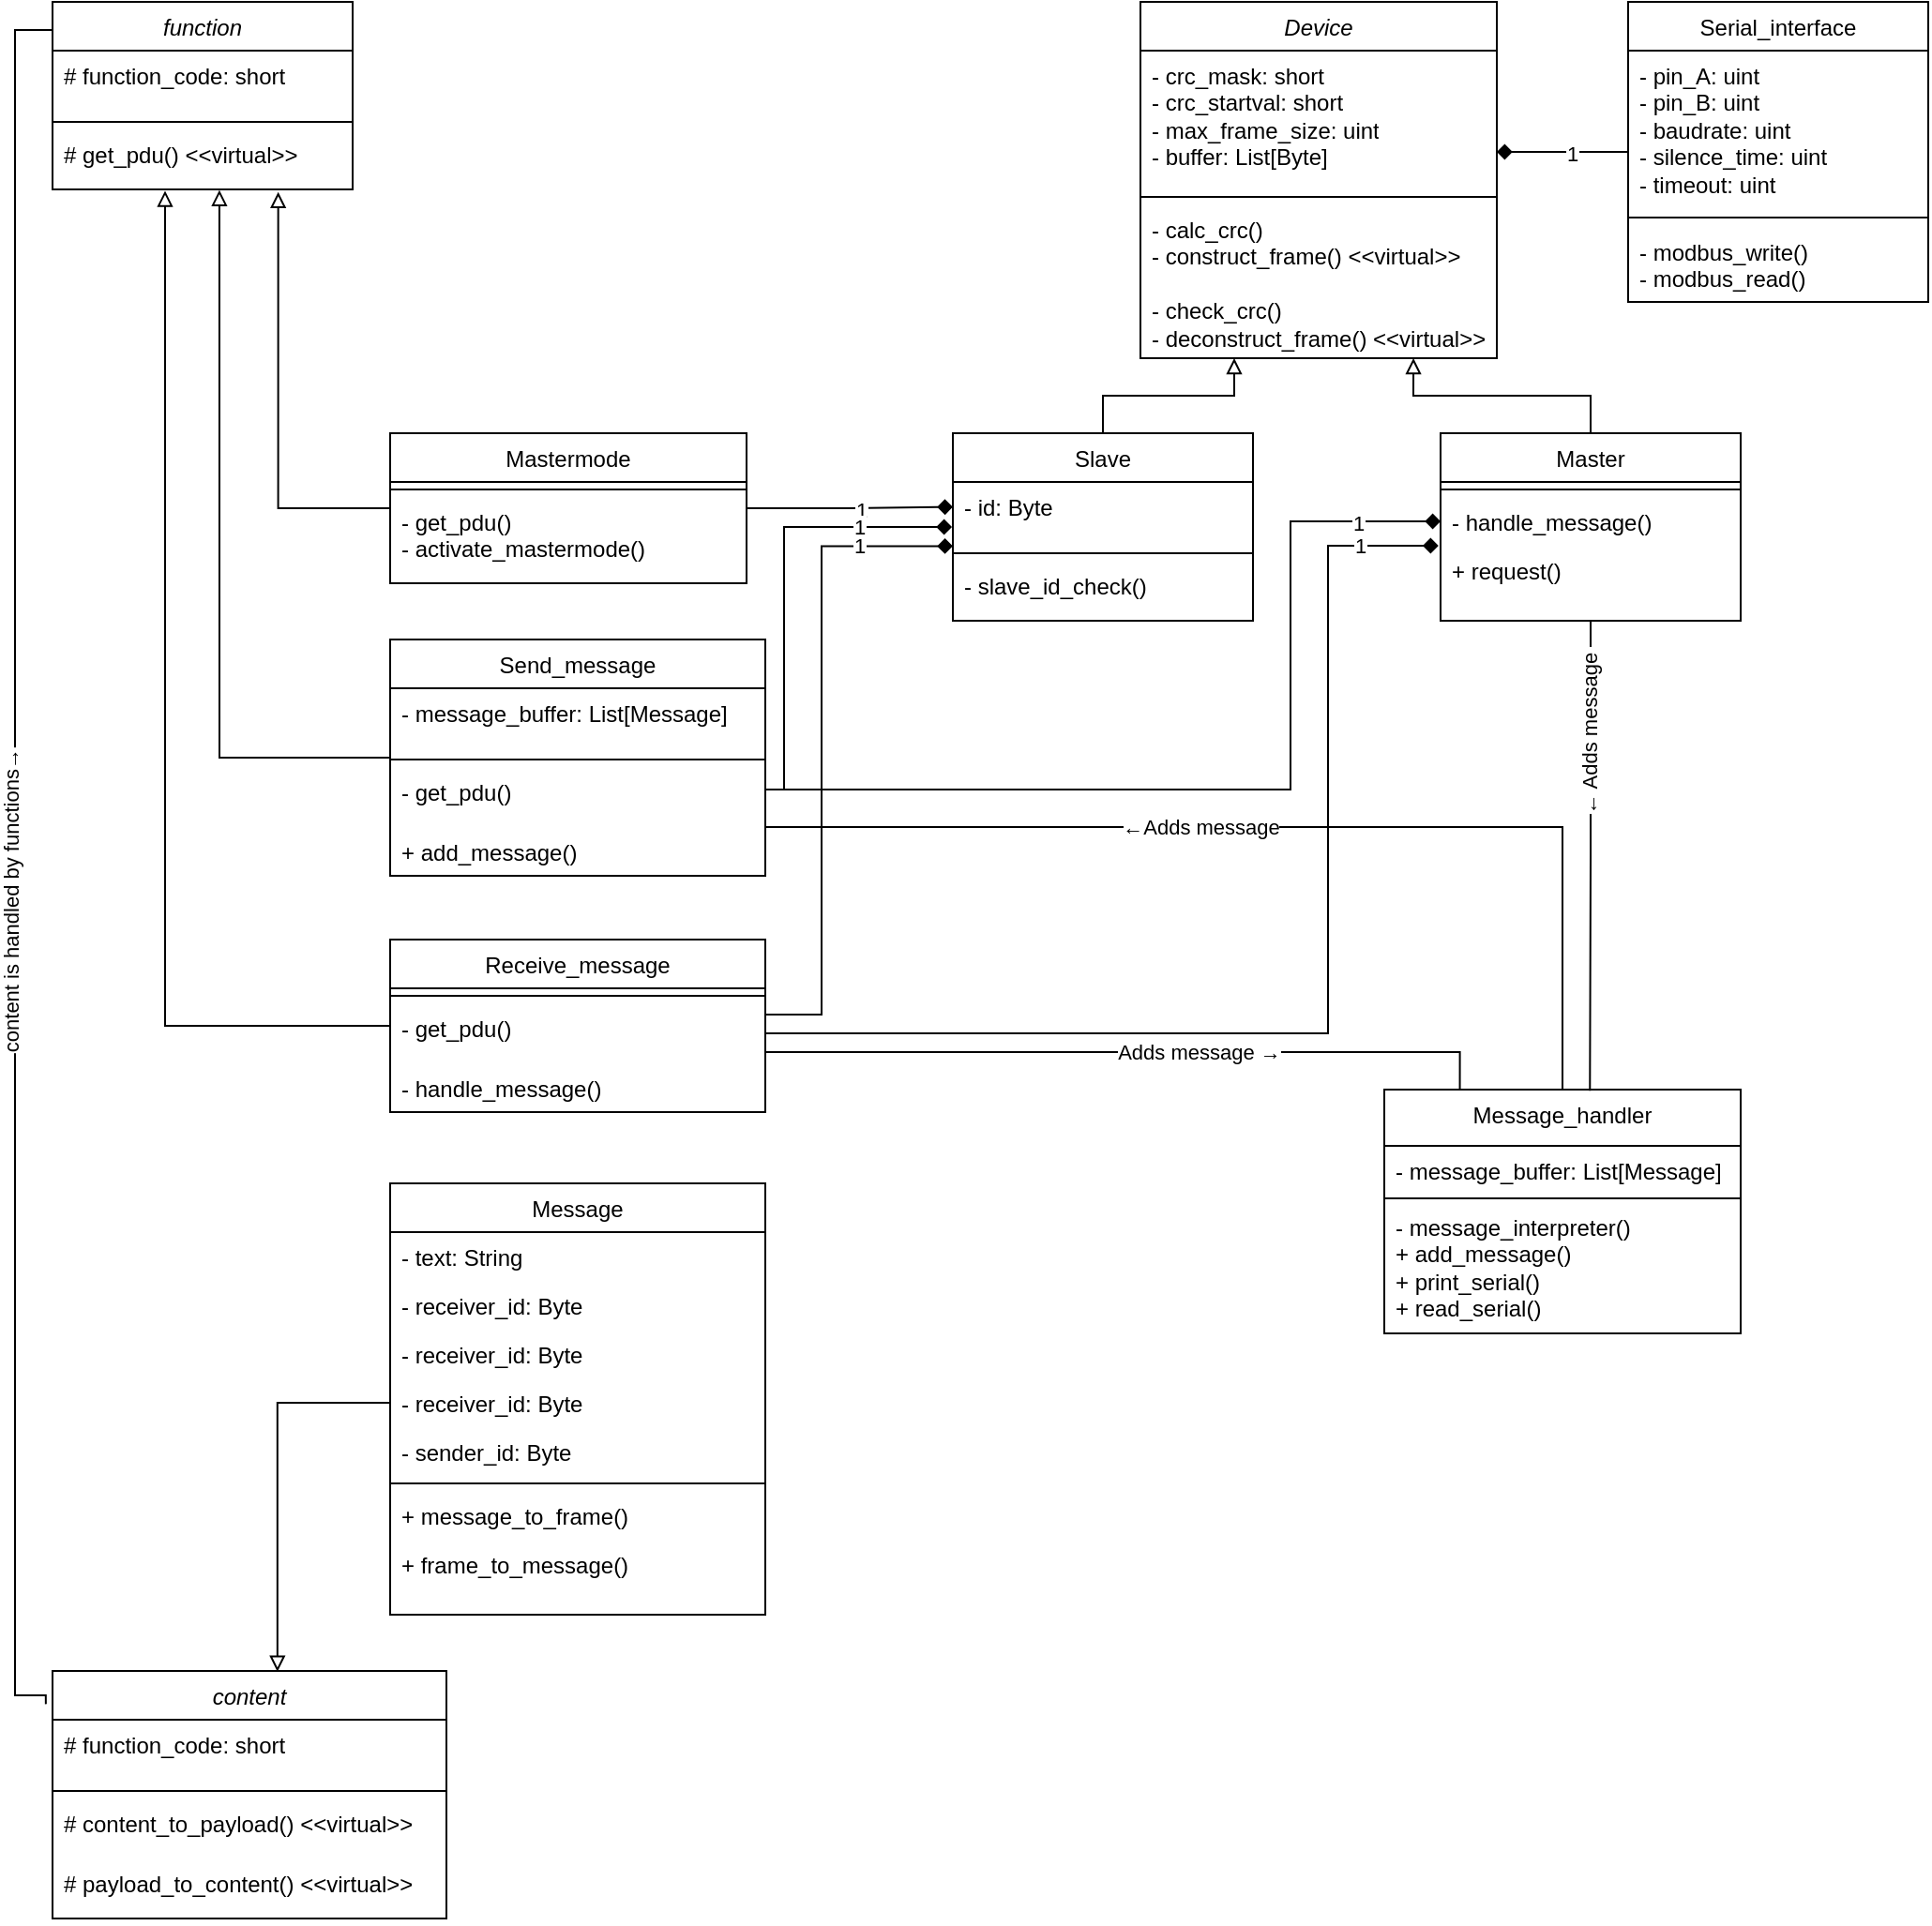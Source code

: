 <mxfile version="24.5.2" type="github">
  <diagram id="C5RBs43oDa-KdzZeNtuy" name="Page-1">
    <mxGraphModel dx="1035" dy="670" grid="1" gridSize="10" guides="1" tooltips="1" connect="1" arrows="1" fold="1" page="1" pageScale="1" pageWidth="3300" pageHeight="4681" math="0" shadow="0">
      <root>
        <mxCell id="WIyWlLk6GJQsqaUBKTNV-0" />
        <mxCell id="WIyWlLk6GJQsqaUBKTNV-1" parent="WIyWlLk6GJQsqaUBKTNV-0" />
        <mxCell id="0T1XnAhTBll2UU8GzCWv-0" value="&lt;span style=&quot;font-weight: normal;&quot;&gt;&lt;i&gt;Device&lt;/i&gt;&lt;/span&gt;" style="swimlane;fontStyle=1;align=center;verticalAlign=top;childLayout=stackLayout;horizontal=1;startSize=26;horizontalStack=0;resizeParent=1;resizeParentMax=0;resizeLast=0;collapsible=1;marginBottom=0;whiteSpace=wrap;html=1;" parent="WIyWlLk6GJQsqaUBKTNV-1" vertex="1">
          <mxGeometry x="710" y="100" width="190" height="190" as="geometry" />
        </mxCell>
        <mxCell id="0T1XnAhTBll2UU8GzCWv-1" value="- crc_mask: short&lt;div&gt;- crc_startval: short&lt;/div&gt;&lt;div&gt;- max_frame_size: uint&lt;/div&gt;&lt;div&gt;- buffer: List[Byte]&lt;/div&gt;" style="text;strokeColor=none;fillColor=none;align=left;verticalAlign=top;spacingLeft=4;spacingRight=4;overflow=hidden;rotatable=0;points=[[0,0.5],[1,0.5]];portConstraint=eastwest;whiteSpace=wrap;html=1;" parent="0T1XnAhTBll2UU8GzCWv-0" vertex="1">
          <mxGeometry y="26" width="190" height="74" as="geometry" />
        </mxCell>
        <mxCell id="0T1XnAhTBll2UU8GzCWv-2" value="" style="line;strokeWidth=1;fillColor=none;align=left;verticalAlign=middle;spacingTop=-1;spacingLeft=3;spacingRight=3;rotatable=0;labelPosition=right;points=[];portConstraint=eastwest;strokeColor=inherit;" parent="0T1XnAhTBll2UU8GzCWv-0" vertex="1">
          <mxGeometry y="100" width="190" height="8" as="geometry" />
        </mxCell>
        <mxCell id="0T1XnAhTBll2UU8GzCWv-3" value="- calc_crc()&lt;div&gt;- construct_frame() &amp;lt;&amp;lt;virtual&amp;gt;&amp;gt;&lt;br&gt;&lt;/div&gt;&lt;div&gt;&lt;br&gt;&lt;/div&gt;&lt;div&gt;&lt;div&gt;- check_crc()&lt;/div&gt;&lt;div&gt;&lt;div&gt;- deconstruct_frame() &amp;lt;&amp;lt;virtual&amp;gt;&amp;gt;&lt;/div&gt;&lt;/div&gt;&lt;/div&gt;" style="text;strokeColor=none;fillColor=none;align=left;verticalAlign=top;spacingLeft=4;spacingRight=4;overflow=hidden;rotatable=0;points=[[0,0.5],[1,0.5]];portConstraint=eastwest;whiteSpace=wrap;html=1;" parent="0T1XnAhTBll2UU8GzCWv-0" vertex="1">
          <mxGeometry y="108" width="190" height="82" as="geometry" />
        </mxCell>
        <mxCell id="0T1XnAhTBll2UU8GzCWv-8" style="edgeStyle=orthogonalEdgeStyle;rounded=0;orthogonalLoop=1;jettySize=auto;html=1;endArrow=block;endFill=0;exitX=0.5;exitY=0;exitDx=0;exitDy=0;startArrow=none;startFill=0;" parent="WIyWlLk6GJQsqaUBKTNV-1" source="0T1XnAhTBll2UU8GzCWv-10" target="0T1XnAhTBll2UU8GzCWv-3" edge="1">
          <mxGeometry relative="1" as="geometry">
            <mxPoint x="640" y="440" as="sourcePoint" />
            <mxPoint x="790" y="380" as="targetPoint" />
            <Array as="points">
              <mxPoint x="690" y="310" />
              <mxPoint x="760" y="310" />
            </Array>
          </mxGeometry>
        </mxCell>
        <mxCell id="0T1XnAhTBll2UU8GzCWv-10" value="&lt;span style=&quot;font-weight: normal;&quot;&gt;Slave&lt;/span&gt;" style="swimlane;fontStyle=1;align=center;verticalAlign=top;childLayout=stackLayout;horizontal=1;startSize=26;horizontalStack=0;resizeParent=1;resizeParentMax=0;resizeLast=0;collapsible=1;marginBottom=0;whiteSpace=wrap;html=1;" parent="WIyWlLk6GJQsqaUBKTNV-1" vertex="1">
          <mxGeometry x="610" y="330" width="160" height="100" as="geometry" />
        </mxCell>
        <mxCell id="0T1XnAhTBll2UU8GzCWv-11" value="- id: Byte" style="text;strokeColor=none;fillColor=none;align=left;verticalAlign=top;spacingLeft=4;spacingRight=4;overflow=hidden;rotatable=0;points=[[0,0.5],[1,0.5]];portConstraint=eastwest;whiteSpace=wrap;html=1;" parent="0T1XnAhTBll2UU8GzCWv-10" vertex="1">
          <mxGeometry y="26" width="160" height="34" as="geometry" />
        </mxCell>
        <mxCell id="0T1XnAhTBll2UU8GzCWv-12" value="" style="line;strokeWidth=1;fillColor=none;align=left;verticalAlign=middle;spacingTop=-1;spacingLeft=3;spacingRight=3;rotatable=0;labelPosition=right;points=[];portConstraint=eastwest;strokeColor=inherit;" parent="0T1XnAhTBll2UU8GzCWv-10" vertex="1">
          <mxGeometry y="60" width="160" height="8" as="geometry" />
        </mxCell>
        <mxCell id="0T1XnAhTBll2UU8GzCWv-13" value="- slave_id_check()&lt;div&gt;&lt;br&gt;&lt;/div&gt;&lt;div&gt;&lt;br&gt;&lt;/div&gt;" style="text;strokeColor=none;fillColor=none;align=left;verticalAlign=top;spacingLeft=4;spacingRight=4;overflow=hidden;rotatable=0;points=[[0,0.5],[1,0.5]];portConstraint=eastwest;whiteSpace=wrap;html=1;" parent="0T1XnAhTBll2UU8GzCWv-10" vertex="1">
          <mxGeometry y="68" width="160" height="32" as="geometry" />
        </mxCell>
        <mxCell id="0T1XnAhTBll2UU8GzCWv-18" style="edgeStyle=orthogonalEdgeStyle;rounded=0;orthogonalLoop=1;jettySize=auto;html=1;endArrow=block;endFill=0;startArrow=none;startFill=0;entryX=0.766;entryY=1;entryDx=0;entryDy=0;entryPerimeter=0;" parent="WIyWlLk6GJQsqaUBKTNV-1" source="0T1XnAhTBll2UU8GzCWv-14" target="0T1XnAhTBll2UU8GzCWv-3" edge="1">
          <mxGeometry relative="1" as="geometry">
            <mxPoint x="856" y="300" as="targetPoint" />
            <Array as="points">
              <mxPoint x="950" y="310" />
              <mxPoint x="855" y="310" />
            </Array>
          </mxGeometry>
        </mxCell>
        <mxCell id="0T1XnAhTBll2UU8GzCWv-14" value="&lt;span style=&quot;font-weight: normal;&quot;&gt;Master&lt;/span&gt;" style="swimlane;fontStyle=1;align=center;verticalAlign=top;childLayout=stackLayout;horizontal=1;startSize=26;horizontalStack=0;resizeParent=1;resizeParentMax=0;resizeLast=0;collapsible=1;marginBottom=0;whiteSpace=wrap;html=1;" parent="WIyWlLk6GJQsqaUBKTNV-1" vertex="1">
          <mxGeometry x="870" y="330" width="160" height="100" as="geometry" />
        </mxCell>
        <mxCell id="0T1XnAhTBll2UU8GzCWv-16" value="" style="line;strokeWidth=1;fillColor=none;align=left;verticalAlign=middle;spacingTop=-1;spacingLeft=3;spacingRight=3;rotatable=0;labelPosition=right;points=[];portConstraint=eastwest;strokeColor=inherit;" parent="0T1XnAhTBll2UU8GzCWv-14" vertex="1">
          <mxGeometry y="26" width="160" height="8" as="geometry" />
        </mxCell>
        <mxCell id="0T1XnAhTBll2UU8GzCWv-84" value="- handle_message()" style="text;strokeColor=none;fillColor=none;align=left;verticalAlign=top;spacingLeft=4;spacingRight=4;overflow=hidden;rotatable=0;points=[[0,0.5],[1,0.5]];portConstraint=eastwest;whiteSpace=wrap;html=1;" parent="0T1XnAhTBll2UU8GzCWv-14" vertex="1">
          <mxGeometry y="34" width="160" height="26" as="geometry" />
        </mxCell>
        <mxCell id="0T1XnAhTBll2UU8GzCWv-17" value="+ request()" style="text;strokeColor=none;fillColor=none;align=left;verticalAlign=top;spacingLeft=4;spacingRight=4;overflow=hidden;rotatable=0;points=[[0,0.5],[1,0.5]];portConstraint=eastwest;whiteSpace=wrap;html=1;" parent="0T1XnAhTBll2UU8GzCWv-14" vertex="1">
          <mxGeometry y="60" width="160" height="40" as="geometry" />
        </mxCell>
        <mxCell id="0T1XnAhTBll2UU8GzCWv-23" value="" style="edgeStyle=orthogonalEdgeStyle;rounded=0;orthogonalLoop=1;jettySize=auto;html=1;endArrow=diamond;endFill=1;" parent="WIyWlLk6GJQsqaUBKTNV-1" source="0T1XnAhTBll2UU8GzCWv-19" edge="1">
          <mxGeometry relative="1" as="geometry">
            <mxPoint x="900" y="180" as="targetPoint" />
            <Array as="points">
              <mxPoint x="900" y="180" />
            </Array>
          </mxGeometry>
        </mxCell>
        <mxCell id="0T1XnAhTBll2UU8GzCWv-36" value="1" style="edgeLabel;html=1;align=center;verticalAlign=middle;resizable=0;points=[];" parent="0T1XnAhTBll2UU8GzCWv-23" vertex="1" connectable="0">
          <mxGeometry x="-0.126" y="1" relative="1" as="geometry">
            <mxPoint as="offset" />
          </mxGeometry>
        </mxCell>
        <mxCell id="0T1XnAhTBll2UU8GzCWv-19" value="&lt;span style=&quot;font-weight: 400;&quot;&gt;Serial_interface&lt;/span&gt;" style="swimlane;fontStyle=1;align=center;verticalAlign=top;childLayout=stackLayout;horizontal=1;startSize=26;horizontalStack=0;resizeParent=1;resizeParentMax=0;resizeLast=0;collapsible=1;marginBottom=0;whiteSpace=wrap;html=1;" parent="WIyWlLk6GJQsqaUBKTNV-1" vertex="1">
          <mxGeometry x="970" y="100" width="160" height="160" as="geometry" />
        </mxCell>
        <mxCell id="0T1XnAhTBll2UU8GzCWv-20" value="&lt;div&gt;- pin_A: uint&lt;/div&gt;&lt;div&gt;- pin_B: uint&lt;/div&gt;&lt;div&gt;- baudrate: uint&lt;/div&gt;&lt;div&gt;- silence_time: uint&lt;/div&gt;&lt;div&gt;- timeout: uint&lt;/div&gt;" style="text;strokeColor=none;fillColor=none;align=left;verticalAlign=top;spacingLeft=4;spacingRight=4;overflow=hidden;rotatable=0;points=[[0,0.5],[1,0.5]];portConstraint=eastwest;whiteSpace=wrap;html=1;" parent="0T1XnAhTBll2UU8GzCWv-19" vertex="1">
          <mxGeometry y="26" width="160" height="84" as="geometry" />
        </mxCell>
        <mxCell id="0T1XnAhTBll2UU8GzCWv-21" value="" style="line;strokeWidth=1;fillColor=none;align=left;verticalAlign=middle;spacingTop=-1;spacingLeft=3;spacingRight=3;rotatable=0;labelPosition=right;points=[];portConstraint=eastwest;strokeColor=inherit;" parent="0T1XnAhTBll2UU8GzCWv-19" vertex="1">
          <mxGeometry y="110" width="160" height="10" as="geometry" />
        </mxCell>
        <mxCell id="0T1XnAhTBll2UU8GzCWv-22" value="- modbus_write()&lt;div&gt;- modbus_read()&lt;br&gt;&lt;/div&gt;" style="text;strokeColor=none;fillColor=none;align=left;verticalAlign=top;spacingLeft=4;spacingRight=4;overflow=hidden;rotatable=0;points=[[0,0.5],[1,0.5]];portConstraint=eastwest;whiteSpace=wrap;html=1;" parent="0T1XnAhTBll2UU8GzCWv-19" vertex="1">
          <mxGeometry y="120" width="160" height="40" as="geometry" />
        </mxCell>
        <mxCell id="0T1XnAhTBll2UU8GzCWv-24" value="&lt;i style=&quot;font-weight: normal;&quot;&gt;function&lt;/i&gt;" style="swimlane;fontStyle=1;align=center;verticalAlign=top;childLayout=stackLayout;horizontal=1;startSize=26;horizontalStack=0;resizeParent=1;resizeParentMax=0;resizeLast=0;collapsible=1;marginBottom=0;whiteSpace=wrap;html=1;" parent="WIyWlLk6GJQsqaUBKTNV-1" vertex="1">
          <mxGeometry x="130" y="100" width="160" height="100" as="geometry" />
        </mxCell>
        <mxCell id="0T1XnAhTBll2UU8GzCWv-25" value="# function_code: short&amp;nbsp;" style="text;strokeColor=none;fillColor=none;align=left;verticalAlign=top;spacingLeft=4;spacingRight=4;overflow=hidden;rotatable=0;points=[[0,0.5],[1,0.5]];portConstraint=eastwest;whiteSpace=wrap;html=1;" parent="0T1XnAhTBll2UU8GzCWv-24" vertex="1">
          <mxGeometry y="26" width="160" height="34" as="geometry" />
        </mxCell>
        <mxCell id="0T1XnAhTBll2UU8GzCWv-26" value="" style="line;strokeWidth=1;fillColor=none;align=left;verticalAlign=middle;spacingTop=-1;spacingLeft=3;spacingRight=3;rotatable=0;labelPosition=right;points=[];portConstraint=eastwest;strokeColor=inherit;" parent="0T1XnAhTBll2UU8GzCWv-24" vertex="1">
          <mxGeometry y="60" width="160" height="8" as="geometry" />
        </mxCell>
        <mxCell id="0T1XnAhTBll2UU8GzCWv-27" value="# get_pdu() &amp;lt;&amp;lt;virtual&amp;gt;&amp;gt;" style="text;strokeColor=none;fillColor=none;align=left;verticalAlign=top;spacingLeft=4;spacingRight=4;overflow=hidden;rotatable=0;points=[[0,0.5],[1,0.5]];portConstraint=eastwest;whiteSpace=wrap;html=1;" parent="0T1XnAhTBll2UU8GzCWv-24" vertex="1">
          <mxGeometry y="68" width="160" height="32" as="geometry" />
        </mxCell>
        <mxCell id="0T1XnAhTBll2UU8GzCWv-97" style="edgeStyle=orthogonalEdgeStyle;rounded=0;orthogonalLoop=1;jettySize=auto;html=1;entryX=1;entryY=0.5;entryDx=0;entryDy=0;endArrow=none;endFill=0;" parent="WIyWlLk6GJQsqaUBKTNV-1" source="0T1XnAhTBll2UU8GzCWv-41" target="0T1XnAhTBll2UU8GzCWv-58" edge="1">
          <mxGeometry relative="1" as="geometry">
            <Array as="points">
              <mxPoint x="935" y="540" />
              <mxPoint x="510" y="540" />
            </Array>
          </mxGeometry>
        </mxCell>
        <mxCell id="0T1XnAhTBll2UU8GzCWv-98" value="←Adds message" style="edgeLabel;html=1;align=center;verticalAlign=middle;resizable=0;points=[];" parent="0T1XnAhTBll2UU8GzCWv-97" vertex="1" connectable="0">
          <mxGeometry x="0.147" y="2" relative="1" as="geometry">
            <mxPoint y="-2" as="offset" />
          </mxGeometry>
        </mxCell>
        <mxCell id="0T1XnAhTBll2UU8GzCWv-41" value="&lt;span style=&quot;font-weight: normal;&quot;&gt;Message_handler&lt;/span&gt;" style="swimlane;fontStyle=1;align=center;verticalAlign=top;childLayout=stackLayout;horizontal=1;startSize=30;horizontalStack=0;resizeParent=1;resizeParentMax=0;resizeLast=0;collapsible=1;marginBottom=0;whiteSpace=wrap;html=1;" parent="WIyWlLk6GJQsqaUBKTNV-1" vertex="1">
          <mxGeometry x="840" y="680" width="190" height="130" as="geometry" />
        </mxCell>
        <mxCell id="0T1XnAhTBll2UU8GzCWv-44" value="- message_buffer: List[Message]" style="text;strokeColor=none;fillColor=none;align=left;verticalAlign=top;spacingLeft=4;spacingRight=4;overflow=hidden;rotatable=0;points=[[0,0.5],[1,0.5]];portConstraint=eastwest;whiteSpace=wrap;html=1;" parent="0T1XnAhTBll2UU8GzCWv-41" vertex="1">
          <mxGeometry y="30" width="190" height="26" as="geometry" />
        </mxCell>
        <mxCell id="0T1XnAhTBll2UU8GzCWv-42" value="" style="line;strokeWidth=1;fillColor=none;align=left;verticalAlign=middle;spacingTop=-1;spacingLeft=3;spacingRight=3;rotatable=0;labelPosition=right;points=[];portConstraint=eastwest;strokeColor=inherit;" parent="0T1XnAhTBll2UU8GzCWv-41" vertex="1">
          <mxGeometry y="56" width="190" height="4" as="geometry" />
        </mxCell>
        <mxCell id="0T1XnAhTBll2UU8GzCWv-43" value="&lt;div&gt;- message_interpreter()&lt;/div&gt;&lt;div&gt;+ add_message()&lt;/div&gt;+ print_serial()&lt;div&gt;+ read_serial()&lt;br&gt;&lt;div&gt;&lt;br&gt;&lt;/div&gt;&lt;/div&gt;" style="text;strokeColor=none;fillColor=none;align=left;verticalAlign=top;spacingLeft=4;spacingRight=4;overflow=hidden;rotatable=0;points=[[0,0.5],[1,0.5]];portConstraint=eastwest;whiteSpace=wrap;html=1;" parent="0T1XnAhTBll2UU8GzCWv-41" vertex="1">
          <mxGeometry y="60" width="190" height="70" as="geometry" />
        </mxCell>
        <mxCell id="0T1XnAhTBll2UU8GzCWv-76" style="edgeStyle=orthogonalEdgeStyle;rounded=0;orthogonalLoop=1;jettySize=auto;html=1;entryX=0.556;entryY=1.01;entryDx=0;entryDy=0;entryPerimeter=0;endArrow=block;endFill=0;" parent="WIyWlLk6GJQsqaUBKTNV-1" source="0T1XnAhTBll2UU8GzCWv-55" target="0T1XnAhTBll2UU8GzCWv-27" edge="1">
          <mxGeometry relative="1" as="geometry">
            <mxPoint x="220" y="320" as="targetPoint" />
            <Array as="points">
              <mxPoint x="219" y="503" />
            </Array>
          </mxGeometry>
        </mxCell>
        <mxCell id="0T1XnAhTBll2UU8GzCWv-55" value="&lt;span style=&quot;font-weight: normal;&quot;&gt;Send_message&lt;/span&gt;" style="swimlane;fontStyle=1;align=center;verticalAlign=top;childLayout=stackLayout;horizontal=1;startSize=26;horizontalStack=0;resizeParent=1;resizeParentMax=0;resizeLast=0;collapsible=1;marginBottom=0;whiteSpace=wrap;html=1;" parent="WIyWlLk6GJQsqaUBKTNV-1" vertex="1">
          <mxGeometry x="310" y="440" width="200" height="126" as="geometry" />
        </mxCell>
        <mxCell id="0T1XnAhTBll2UU8GzCWv-56" value="- message_buffer: List[Message]" style="text;strokeColor=none;fillColor=none;align=left;verticalAlign=top;spacingLeft=4;spacingRight=4;overflow=hidden;rotatable=0;points=[[0,0.5],[1,0.5]];portConstraint=eastwest;whiteSpace=wrap;html=1;" parent="0T1XnAhTBll2UU8GzCWv-55" vertex="1">
          <mxGeometry y="26" width="200" height="34" as="geometry" />
        </mxCell>
        <mxCell id="0T1XnAhTBll2UU8GzCWv-57" value="" style="line;strokeWidth=1;fillColor=none;align=left;verticalAlign=middle;spacingTop=-1;spacingLeft=3;spacingRight=3;rotatable=0;labelPosition=right;points=[];portConstraint=eastwest;strokeColor=inherit;" parent="0T1XnAhTBll2UU8GzCWv-55" vertex="1">
          <mxGeometry y="60" width="200" height="8" as="geometry" />
        </mxCell>
        <mxCell id="0T1XnAhTBll2UU8GzCWv-58" value="- get_pdu()&amp;nbsp;&lt;div&gt;&lt;br&gt;&lt;/div&gt;" style="text;strokeColor=none;fillColor=none;align=left;verticalAlign=top;spacingLeft=4;spacingRight=4;overflow=hidden;rotatable=0;points=[[0,0.5],[1,0.5]];portConstraint=eastwest;whiteSpace=wrap;html=1;" parent="0T1XnAhTBll2UU8GzCWv-55" vertex="1">
          <mxGeometry y="68" width="200" height="32" as="geometry" />
        </mxCell>
        <mxCell id="0T1XnAhTBll2UU8GzCWv-59" value="+ add_message()" style="text;strokeColor=none;fillColor=none;align=left;verticalAlign=top;spacingLeft=4;spacingRight=4;overflow=hidden;rotatable=0;points=[[0,0.5],[1,0.5]];portConstraint=eastwest;whiteSpace=wrap;html=1;" parent="0T1XnAhTBll2UU8GzCWv-55" vertex="1">
          <mxGeometry y="100" width="200" height="26" as="geometry" />
        </mxCell>
        <mxCell id="0T1XnAhTBll2UU8GzCWv-75" style="edgeStyle=orthogonalEdgeStyle;rounded=0;orthogonalLoop=1;jettySize=auto;html=1;entryX=0.752;entryY=1.044;entryDx=0;entryDy=0;entryPerimeter=0;endArrow=block;endFill=0;" parent="WIyWlLk6GJQsqaUBKTNV-1" source="0T1XnAhTBll2UU8GzCWv-61" target="0T1XnAhTBll2UU8GzCWv-27" edge="1">
          <mxGeometry relative="1" as="geometry">
            <mxPoint x="250" y="320" as="targetPoint" />
            <Array as="points">
              <mxPoint x="250" y="370" />
            </Array>
          </mxGeometry>
        </mxCell>
        <mxCell id="0T1XnAhTBll2UU8GzCWv-61" value="&lt;span style=&quot;font-weight: 400;&quot;&gt;Mastermode&lt;/span&gt;" style="swimlane;fontStyle=1;align=center;verticalAlign=top;childLayout=stackLayout;horizontal=1;startSize=26;horizontalStack=0;resizeParent=1;resizeParentMax=0;resizeLast=0;collapsible=1;marginBottom=0;whiteSpace=wrap;html=1;" parent="WIyWlLk6GJQsqaUBKTNV-1" vertex="1">
          <mxGeometry x="310" y="330" width="190" height="80" as="geometry" />
        </mxCell>
        <mxCell id="0T1XnAhTBll2UU8GzCWv-63" value="" style="line;strokeWidth=1;fillColor=none;align=left;verticalAlign=middle;spacingTop=-1;spacingLeft=3;spacingRight=3;rotatable=0;labelPosition=right;points=[];portConstraint=eastwest;strokeColor=inherit;" parent="0T1XnAhTBll2UU8GzCWv-61" vertex="1">
          <mxGeometry y="26" width="190" height="8" as="geometry" />
        </mxCell>
        <mxCell id="0T1XnAhTBll2UU8GzCWv-64" value="- get_pdu()&amp;nbsp;&lt;div&gt;- activate_mastermode()&lt;/div&gt;" style="text;strokeColor=none;fillColor=none;align=left;verticalAlign=top;spacingLeft=4;spacingRight=4;overflow=hidden;rotatable=0;points=[[0,0.5],[1,0.5]];portConstraint=eastwest;whiteSpace=wrap;html=1;" parent="0T1XnAhTBll2UU8GzCWv-61" vertex="1">
          <mxGeometry y="34" width="190" height="46" as="geometry" />
        </mxCell>
        <mxCell id="0T1XnAhTBll2UU8GzCWv-69" value="&lt;span style=&quot;font-weight: normal;&quot;&gt;Receive_message&lt;/span&gt;" style="swimlane;fontStyle=1;align=center;verticalAlign=top;childLayout=stackLayout;horizontal=1;startSize=26;horizontalStack=0;resizeParent=1;resizeParentMax=0;resizeLast=0;collapsible=1;marginBottom=0;whiteSpace=wrap;html=1;" parent="WIyWlLk6GJQsqaUBKTNV-1" vertex="1">
          <mxGeometry x="310" y="600" width="200" height="92" as="geometry" />
        </mxCell>
        <mxCell id="0T1XnAhTBll2UU8GzCWv-71" value="" style="line;strokeWidth=1;fillColor=none;align=left;verticalAlign=middle;spacingTop=-1;spacingLeft=3;spacingRight=3;rotatable=0;labelPosition=right;points=[];portConstraint=eastwest;strokeColor=inherit;" parent="0T1XnAhTBll2UU8GzCWv-69" vertex="1">
          <mxGeometry y="26" width="200" height="8" as="geometry" />
        </mxCell>
        <mxCell id="0T1XnAhTBll2UU8GzCWv-72" value="- get_pdu()&amp;nbsp;&lt;div&gt;&lt;br&gt;&lt;/div&gt;" style="text;strokeColor=none;fillColor=none;align=left;verticalAlign=top;spacingLeft=4;spacingRight=4;overflow=hidden;rotatable=0;points=[[0,0.5],[1,0.5]];portConstraint=eastwest;whiteSpace=wrap;html=1;" parent="0T1XnAhTBll2UU8GzCWv-69" vertex="1">
          <mxGeometry y="34" width="200" height="32" as="geometry" />
        </mxCell>
        <mxCell id="0T1XnAhTBll2UU8GzCWv-73" value="- handle_message()" style="text;strokeColor=none;fillColor=none;align=left;verticalAlign=top;spacingLeft=4;spacingRight=4;overflow=hidden;rotatable=0;points=[[0,0.5],[1,0.5]];portConstraint=eastwest;whiteSpace=wrap;html=1;" parent="0T1XnAhTBll2UU8GzCWv-69" vertex="1">
          <mxGeometry y="66" width="200" height="26" as="geometry" />
        </mxCell>
        <mxCell id="0T1XnAhTBll2UU8GzCWv-77" style="edgeStyle=orthogonalEdgeStyle;rounded=0;orthogonalLoop=1;jettySize=auto;html=1;entryX=0.381;entryY=1.021;entryDx=0;entryDy=0;entryPerimeter=0;endArrow=block;endFill=0;" parent="WIyWlLk6GJQsqaUBKTNV-1" source="0T1XnAhTBll2UU8GzCWv-69" target="0T1XnAhTBll2UU8GzCWv-27" edge="1">
          <mxGeometry relative="1" as="geometry">
            <Array as="points">
              <mxPoint x="190" y="646" />
              <mxPoint x="190" y="201" />
            </Array>
          </mxGeometry>
        </mxCell>
        <mxCell id="0T1XnAhTBll2UU8GzCWv-78" style="edgeStyle=orthogonalEdgeStyle;rounded=0;orthogonalLoop=1;jettySize=auto;html=1;entryX=0;entryY=0.392;entryDx=0;entryDy=0;entryPerimeter=0;endArrow=diamond;endFill=1;" parent="WIyWlLk6GJQsqaUBKTNV-1" source="0T1XnAhTBll2UU8GzCWv-61" target="0T1XnAhTBll2UU8GzCWv-11" edge="1">
          <mxGeometry relative="1" as="geometry" />
        </mxCell>
        <mxCell id="0T1XnAhTBll2UU8GzCWv-83" value="1" style="edgeLabel;html=1;align=center;verticalAlign=middle;resizable=0;points=[];" parent="0T1XnAhTBll2UU8GzCWv-78" vertex="1" connectable="0">
          <mxGeometry x="0.409" relative="1" as="geometry">
            <mxPoint x="-17" y="1" as="offset" />
          </mxGeometry>
        </mxCell>
        <mxCell id="0T1XnAhTBll2UU8GzCWv-79" style="edgeStyle=orthogonalEdgeStyle;rounded=0;orthogonalLoop=1;jettySize=auto;html=1;endArrow=diamond;endFill=1;entryX=-0.003;entryY=0.706;entryDx=0;entryDy=0;entryPerimeter=0;" parent="WIyWlLk6GJQsqaUBKTNV-1" source="0T1XnAhTBll2UU8GzCWv-55" target="0T1XnAhTBll2UU8GzCWv-11" edge="1">
          <mxGeometry relative="1" as="geometry">
            <mxPoint x="590" y="380" as="targetPoint" />
            <Array as="points">
              <mxPoint x="520" y="520" />
              <mxPoint x="520" y="380" />
            </Array>
          </mxGeometry>
        </mxCell>
        <mxCell id="0T1XnAhTBll2UU8GzCWv-82" value="1" style="edgeLabel;html=1;align=center;verticalAlign=middle;resizable=0;points=[];" parent="0T1XnAhTBll2UU8GzCWv-79" vertex="1" connectable="0">
          <mxGeometry x="0.717" relative="1" as="geometry">
            <mxPoint x="-16" as="offset" />
          </mxGeometry>
        </mxCell>
        <mxCell id="0T1XnAhTBll2UU8GzCWv-80" style="edgeStyle=orthogonalEdgeStyle;rounded=0;orthogonalLoop=1;jettySize=auto;html=1;endArrow=diamond;endFill=1;entryX=0;entryY=1.006;entryDx=0;entryDy=0;entryPerimeter=0;" parent="WIyWlLk6GJQsqaUBKTNV-1" source="0T1XnAhTBll2UU8GzCWv-69" target="0T1XnAhTBll2UU8GzCWv-11" edge="1">
          <mxGeometry relative="1" as="geometry">
            <mxPoint x="600" y="390" as="targetPoint" />
            <Array as="points">
              <mxPoint x="540" y="640" />
              <mxPoint x="540" y="390" />
            </Array>
          </mxGeometry>
        </mxCell>
        <mxCell id="0T1XnAhTBll2UU8GzCWv-81" value="1" style="edgeLabel;html=1;align=center;verticalAlign=middle;resizable=0;points=[];" parent="0T1XnAhTBll2UU8GzCWv-80" vertex="1" connectable="0">
          <mxGeometry x="0.822" relative="1" as="geometry">
            <mxPoint x="-19" as="offset" />
          </mxGeometry>
        </mxCell>
        <mxCell id="0T1XnAhTBll2UU8GzCWv-85" style="edgeStyle=orthogonalEdgeStyle;rounded=0;orthogonalLoop=1;jettySize=auto;html=1;endArrow=none;endFill=0;entryX=0.212;entryY=-0.002;entryDx=0;entryDy=0;entryPerimeter=0;" parent="WIyWlLk6GJQsqaUBKTNV-1" source="0T1XnAhTBll2UU8GzCWv-69" edge="1" target="0T1XnAhTBll2UU8GzCWv-41">
          <mxGeometry relative="1" as="geometry">
            <mxPoint x="880" y="660" as="targetPoint" />
            <Array as="points">
              <mxPoint x="880" y="660" />
            </Array>
          </mxGeometry>
        </mxCell>
        <mxCell id="0T1XnAhTBll2UU8GzCWv-87" value="Adds message →" style="edgeLabel;html=1;align=center;verticalAlign=middle;resizable=0;points=[];" parent="0T1XnAhTBll2UU8GzCWv-85" vertex="1" connectable="0">
          <mxGeometry x="-0.086" y="-3" relative="1" as="geometry">
            <mxPoint x="53" y="-3" as="offset" />
          </mxGeometry>
        </mxCell>
        <mxCell id="0T1XnAhTBll2UU8GzCWv-90" style="edgeStyle=orthogonalEdgeStyle;rounded=0;orthogonalLoop=1;jettySize=auto;html=1;entryX=0.577;entryY=0.005;entryDx=0;entryDy=0;entryPerimeter=0;endArrow=none;endFill=0;" parent="WIyWlLk6GJQsqaUBKTNV-1" source="0T1XnAhTBll2UU8GzCWv-14" target="0T1XnAhTBll2UU8GzCWv-41" edge="1">
          <mxGeometry relative="1" as="geometry" />
        </mxCell>
        <mxCell id="0T1XnAhTBll2UU8GzCWv-91" value="← Adds message&amp;nbsp;" style="edgeLabel;html=1;align=center;verticalAlign=middle;resizable=0;points=[];rotation=270;" parent="WIyWlLk6GJQsqaUBKTNV-1" vertex="1" connectable="0">
          <mxGeometry x="960.005" y="490" as="geometry">
            <mxPoint x="1.0" y="-11" as="offset" />
          </mxGeometry>
        </mxCell>
        <mxCell id="N3_kc9GpTuYt8x-B3Z9n-20" style="edgeStyle=orthogonalEdgeStyle;rounded=0;orthogonalLoop=1;jettySize=auto;html=1;entryX=0.571;entryY=0.003;entryDx=0;entryDy=0;endArrow=block;endFill=0;exitX=0;exitY=0.5;exitDx=0;exitDy=0;entryPerimeter=0;" edge="1" parent="WIyWlLk6GJQsqaUBKTNV-1" source="0T1XnAhTBll2UU8GzCWv-96" target="N3_kc9GpTuYt8x-B3Z9n-16">
          <mxGeometry relative="1" as="geometry">
            <Array as="points">
              <mxPoint x="250" y="847" />
            </Array>
          </mxGeometry>
        </mxCell>
        <mxCell id="N3_kc9GpTuYt8x-B3Z9n-0" value="&lt;span style=&quot;font-weight: 400;&quot;&gt;Message&lt;/span&gt;" style="swimlane;fontStyle=1;align=center;verticalAlign=top;childLayout=stackLayout;horizontal=1;startSize=26;horizontalStack=0;resizeParent=1;resizeParentMax=0;resizeLast=0;collapsible=1;marginBottom=0;whiteSpace=wrap;html=1;" vertex="1" parent="WIyWlLk6GJQsqaUBKTNV-1">
          <mxGeometry x="310" y="730" width="200" height="230" as="geometry" />
        </mxCell>
        <mxCell id="0T1XnAhTBll2UU8GzCWv-93" value="- text: String&amp;nbsp;" style="text;strokeColor=none;fillColor=none;align=left;verticalAlign=top;spacingLeft=4;spacingRight=4;overflow=hidden;rotatable=0;points=[[0,0.5],[1,0.5]];portConstraint=eastwest;whiteSpace=wrap;html=1;" parent="N3_kc9GpTuYt8x-B3Z9n-0" vertex="1">
          <mxGeometry y="26" width="200" height="26" as="geometry" />
        </mxCell>
        <mxCell id="N3_kc9GpTuYt8x-B3Z9n-11" value="- receiver_id: Byte" style="text;strokeColor=none;fillColor=none;align=left;verticalAlign=top;spacingLeft=4;spacingRight=4;overflow=hidden;rotatable=0;points=[[0,0.5],[1,0.5]];portConstraint=eastwest;whiteSpace=wrap;html=1;" vertex="1" parent="N3_kc9GpTuYt8x-B3Z9n-0">
          <mxGeometry y="52" width="200" height="26" as="geometry" />
        </mxCell>
        <mxCell id="N3_kc9GpTuYt8x-B3Z9n-13" value="- receiver_id: Byte" style="text;strokeColor=none;fillColor=none;align=left;verticalAlign=top;spacingLeft=4;spacingRight=4;overflow=hidden;rotatable=0;points=[[0,0.5],[1,0.5]];portConstraint=eastwest;whiteSpace=wrap;html=1;" vertex="1" parent="N3_kc9GpTuYt8x-B3Z9n-0">
          <mxGeometry y="78" width="200" height="26" as="geometry" />
        </mxCell>
        <mxCell id="0T1XnAhTBll2UU8GzCWv-96" value="- receiver_id: Byte" style="text;strokeColor=none;fillColor=none;align=left;verticalAlign=top;spacingLeft=4;spacingRight=4;overflow=hidden;rotatable=0;points=[[0,0.5],[1,0.5]];portConstraint=eastwest;whiteSpace=wrap;html=1;" parent="N3_kc9GpTuYt8x-B3Z9n-0" vertex="1">
          <mxGeometry y="104" width="200" height="26" as="geometry" />
        </mxCell>
        <mxCell id="0T1XnAhTBll2UU8GzCWv-94" value="- sender_id: Byte" style="text;strokeColor=none;fillColor=none;align=left;verticalAlign=top;spacingLeft=4;spacingRight=4;overflow=hidden;rotatable=0;points=[[0,0.5],[1,0.5]];portConstraint=eastwest;whiteSpace=wrap;html=1;" parent="N3_kc9GpTuYt8x-B3Z9n-0" vertex="1">
          <mxGeometry y="130" width="200" height="26" as="geometry" />
        </mxCell>
        <mxCell id="N3_kc9GpTuYt8x-B3Z9n-1" value="" style="line;strokeWidth=1;fillColor=none;align=left;verticalAlign=middle;spacingTop=-1;spacingLeft=3;spacingRight=3;rotatable=0;labelPosition=right;points=[];portConstraint=eastwest;strokeColor=inherit;" vertex="1" parent="N3_kc9GpTuYt8x-B3Z9n-0">
          <mxGeometry y="156" width="200" height="8" as="geometry" />
        </mxCell>
        <mxCell id="N3_kc9GpTuYt8x-B3Z9n-2" value="+ message_to_frame()" style="text;strokeColor=none;fillColor=none;align=left;verticalAlign=top;spacingLeft=4;spacingRight=4;overflow=hidden;rotatable=0;points=[[0,0.5],[1,0.5]];portConstraint=eastwest;whiteSpace=wrap;html=1;" vertex="1" parent="N3_kc9GpTuYt8x-B3Z9n-0">
          <mxGeometry y="164" width="200" height="26" as="geometry" />
        </mxCell>
        <mxCell id="N3_kc9GpTuYt8x-B3Z9n-3" value="+ frame_to_message()" style="text;strokeColor=none;fillColor=none;align=left;verticalAlign=top;spacingLeft=4;spacingRight=4;overflow=hidden;rotatable=0;points=[[0,0.5],[1,0.5]];portConstraint=eastwest;whiteSpace=wrap;html=1;" vertex="1" parent="N3_kc9GpTuYt8x-B3Z9n-0">
          <mxGeometry y="190" width="200" height="40" as="geometry" />
        </mxCell>
        <mxCell id="N3_kc9GpTuYt8x-B3Z9n-4" style="edgeStyle=orthogonalEdgeStyle;rounded=0;orthogonalLoop=1;jettySize=auto;html=1;entryX=0;entryY=0.5;entryDx=0;entryDy=0;endArrow=diamond;endFill=1;" edge="1" parent="WIyWlLk6GJQsqaUBKTNV-1" source="0T1XnAhTBll2UU8GzCWv-58" target="0T1XnAhTBll2UU8GzCWv-84">
          <mxGeometry relative="1" as="geometry">
            <Array as="points">
              <mxPoint x="790" y="520" />
              <mxPoint x="790" y="377" />
            </Array>
          </mxGeometry>
        </mxCell>
        <mxCell id="N3_kc9GpTuYt8x-B3Z9n-5" value="1" style="edgeLabel;html=1;align=center;verticalAlign=middle;resizable=0;points=[];" vertex="1" connectable="0" parent="N3_kc9GpTuYt8x-B3Z9n-4">
          <mxGeometry x="0.824" y="-1" relative="1" as="geometry">
            <mxPoint as="offset" />
          </mxGeometry>
        </mxCell>
        <mxCell id="N3_kc9GpTuYt8x-B3Z9n-6" style="edgeStyle=orthogonalEdgeStyle;rounded=0;orthogonalLoop=1;jettySize=auto;html=1;entryX=-0.007;entryY=-0.007;entryDx=0;entryDy=0;entryPerimeter=0;endArrow=diamond;endFill=1;" edge="1" parent="WIyWlLk6GJQsqaUBKTNV-1" source="0T1XnAhTBll2UU8GzCWv-72" target="0T1XnAhTBll2UU8GzCWv-17">
          <mxGeometry relative="1" as="geometry">
            <mxPoint x="860" y="390" as="targetPoint" />
            <Array as="points">
              <mxPoint x="810" y="650" />
              <mxPoint x="810" y="390" />
              <mxPoint x="869" y="390" />
            </Array>
          </mxGeometry>
        </mxCell>
        <mxCell id="N3_kc9GpTuYt8x-B3Z9n-7" value="1" style="edgeLabel;html=1;align=center;verticalAlign=middle;resizable=0;points=[];" vertex="1" connectable="0" parent="N3_kc9GpTuYt8x-B3Z9n-6">
          <mxGeometry x="0.863" relative="1" as="geometry">
            <mxPoint as="offset" />
          </mxGeometry>
        </mxCell>
        <mxCell id="N3_kc9GpTuYt8x-B3Z9n-21" style="edgeStyle=orthogonalEdgeStyle;rounded=0;orthogonalLoop=1;jettySize=auto;html=1;exitX=-0.017;exitY=0.134;exitDx=0;exitDy=0;entryX=-0.003;entryY=0.146;entryDx=0;entryDy=0;endArrow=none;endFill=0;entryPerimeter=0;exitPerimeter=0;" edge="1" parent="WIyWlLk6GJQsqaUBKTNV-1" source="N3_kc9GpTuYt8x-B3Z9n-16" target="0T1XnAhTBll2UU8GzCWv-24">
          <mxGeometry relative="1" as="geometry">
            <Array as="points">
              <mxPoint x="110" y="1003" />
              <mxPoint x="110" y="115" />
              <mxPoint x="130" y="115" />
            </Array>
          </mxGeometry>
        </mxCell>
        <mxCell id="N3_kc9GpTuYt8x-B3Z9n-22" value="content is handled by functions→" style="edgeLabel;html=1;align=center;verticalAlign=middle;resizable=0;points=[];rotation=-90;" vertex="1" connectable="0" parent="N3_kc9GpTuYt8x-B3Z9n-21">
          <mxGeometry x="-0.043" y="2" relative="1" as="geometry">
            <mxPoint as="offset" />
          </mxGeometry>
        </mxCell>
        <mxCell id="N3_kc9GpTuYt8x-B3Z9n-16" value="&lt;i style=&quot;font-weight: normal;&quot;&gt;content&lt;/i&gt;" style="swimlane;fontStyle=1;align=center;verticalAlign=top;childLayout=stackLayout;horizontal=1;startSize=26;horizontalStack=0;resizeParent=1;resizeParentMax=0;resizeLast=0;collapsible=1;marginBottom=0;whiteSpace=wrap;html=1;" vertex="1" parent="WIyWlLk6GJQsqaUBKTNV-1">
          <mxGeometry x="130" y="990" width="210" height="132" as="geometry" />
        </mxCell>
        <mxCell id="N3_kc9GpTuYt8x-B3Z9n-17" value="# function_code: short&amp;nbsp;" style="text;strokeColor=none;fillColor=none;align=left;verticalAlign=top;spacingLeft=4;spacingRight=4;overflow=hidden;rotatable=0;points=[[0,0.5],[1,0.5]];portConstraint=eastwest;whiteSpace=wrap;html=1;" vertex="1" parent="N3_kc9GpTuYt8x-B3Z9n-16">
          <mxGeometry y="26" width="210" height="34" as="geometry" />
        </mxCell>
        <mxCell id="N3_kc9GpTuYt8x-B3Z9n-18" value="" style="line;strokeWidth=1;fillColor=none;align=left;verticalAlign=middle;spacingTop=-1;spacingLeft=3;spacingRight=3;rotatable=0;labelPosition=right;points=[];portConstraint=eastwest;strokeColor=inherit;" vertex="1" parent="N3_kc9GpTuYt8x-B3Z9n-16">
          <mxGeometry y="60" width="210" height="8" as="geometry" />
        </mxCell>
        <mxCell id="N3_kc9GpTuYt8x-B3Z9n-19" value="# content_to_payload()&amp;nbsp;&amp;lt;&amp;lt;virtual&amp;gt;&amp;gt;" style="text;strokeColor=none;fillColor=none;align=left;verticalAlign=top;spacingLeft=4;spacingRight=4;overflow=hidden;rotatable=0;points=[[0,0.5],[1,0.5]];portConstraint=eastwest;whiteSpace=wrap;html=1;" vertex="1" parent="N3_kc9GpTuYt8x-B3Z9n-16">
          <mxGeometry y="68" width="210" height="32" as="geometry" />
        </mxCell>
        <mxCell id="N3_kc9GpTuYt8x-B3Z9n-23" value="# payload_to_content()&amp;nbsp;&amp;lt;&amp;lt;virtual&amp;gt;&amp;gt;" style="text;strokeColor=none;fillColor=none;align=left;verticalAlign=top;spacingLeft=4;spacingRight=4;overflow=hidden;rotatable=0;points=[[0,0.5],[1,0.5]];portConstraint=eastwest;whiteSpace=wrap;html=1;" vertex="1" parent="N3_kc9GpTuYt8x-B3Z9n-16">
          <mxGeometry y="100" width="210" height="32" as="geometry" />
        </mxCell>
      </root>
    </mxGraphModel>
  </diagram>
</mxfile>
